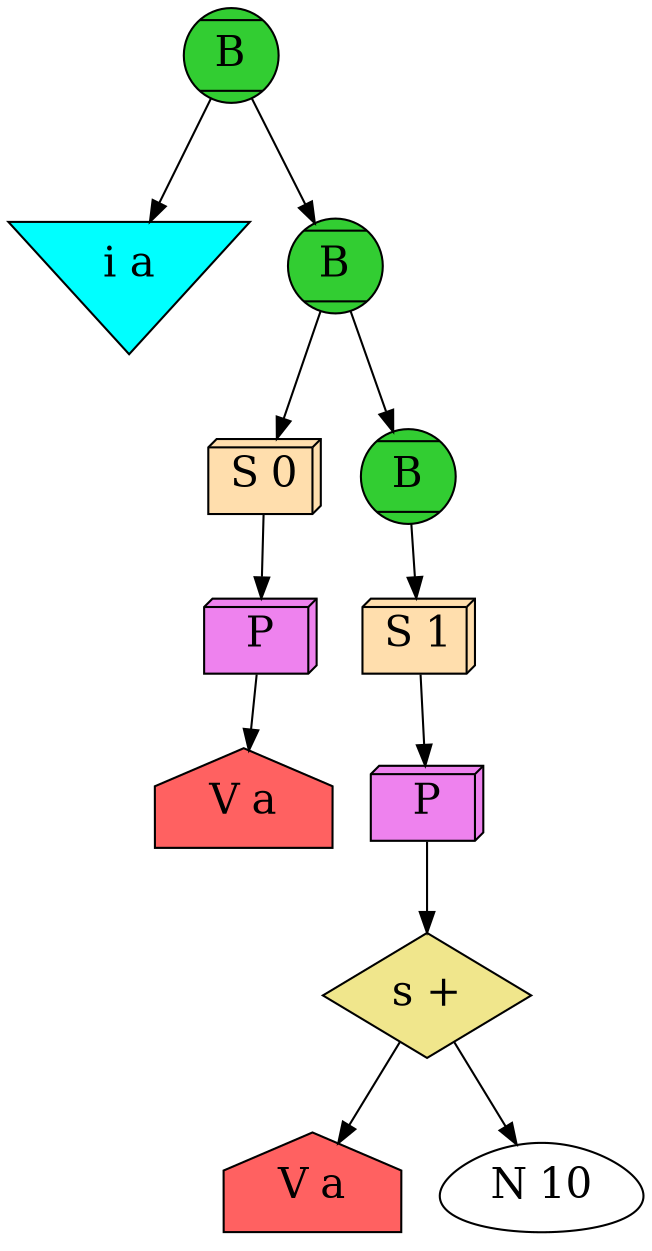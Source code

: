 digraph {
	node[color = "#000000", fontsize = 20];
	edge[color = "#000000", fontsize = 20];
		hey0[label = "B", shape = "Mcircle", color="#000000", style="filled", fillcolor = "#32CD32"];
		hey0->hey1;
		hey1[label = "i a", shape = "invtriangle", color="#000000", style="filled", fillcolor = "#00FFFF"];
		hey0->hey2;
		hey2[label = "B", shape = "Mcircle", color="#000000", style="filled", fillcolor = "#32CD32"];
		hey2->hey3;
		hey3[label = "S 0", shape = "box3d", color="#000000", style="filled", fillcolor = "#FFDEAD"];
		hey3->hey4;
		hey4[label = "P", shape = "box3d", color="#000000", style="filled", fillcolor = "#EE82EE"];
		hey4->hey5;
		hey5[label = "V a", shape = "house", color="#000000", style="filled", fillcolor = "#ff6161"];
		hey2->hey6;
		hey6[label = "B", shape = "Mcircle", color="#000000", style="filled", fillcolor = "#32CD32"];
		hey6->hey7;
		hey7[label = "S 1", shape = "box3d", color="#000000", style="filled", fillcolor = "#FFDEAD"];
		hey7->hey8;
		hey8[label = "P", shape = "box3d", color="#000000", style="filled", fillcolor = "#EE82EE"];
		hey8->hey9;
		hey9[label = "s +", shape = "diamond", color="#000000", style="filled", fillcolor = "#F0E68C"];
		hey9->hey10;
		hey10[label = "V a", shape = "house", color="#000000", style="filled", fillcolor = "#ff6161"];
		hey9->hey11;
		hey11[label = "N 10", shape = "egg", color="#000000", style="filled", fillcolor = "#FFFFFF"];
}